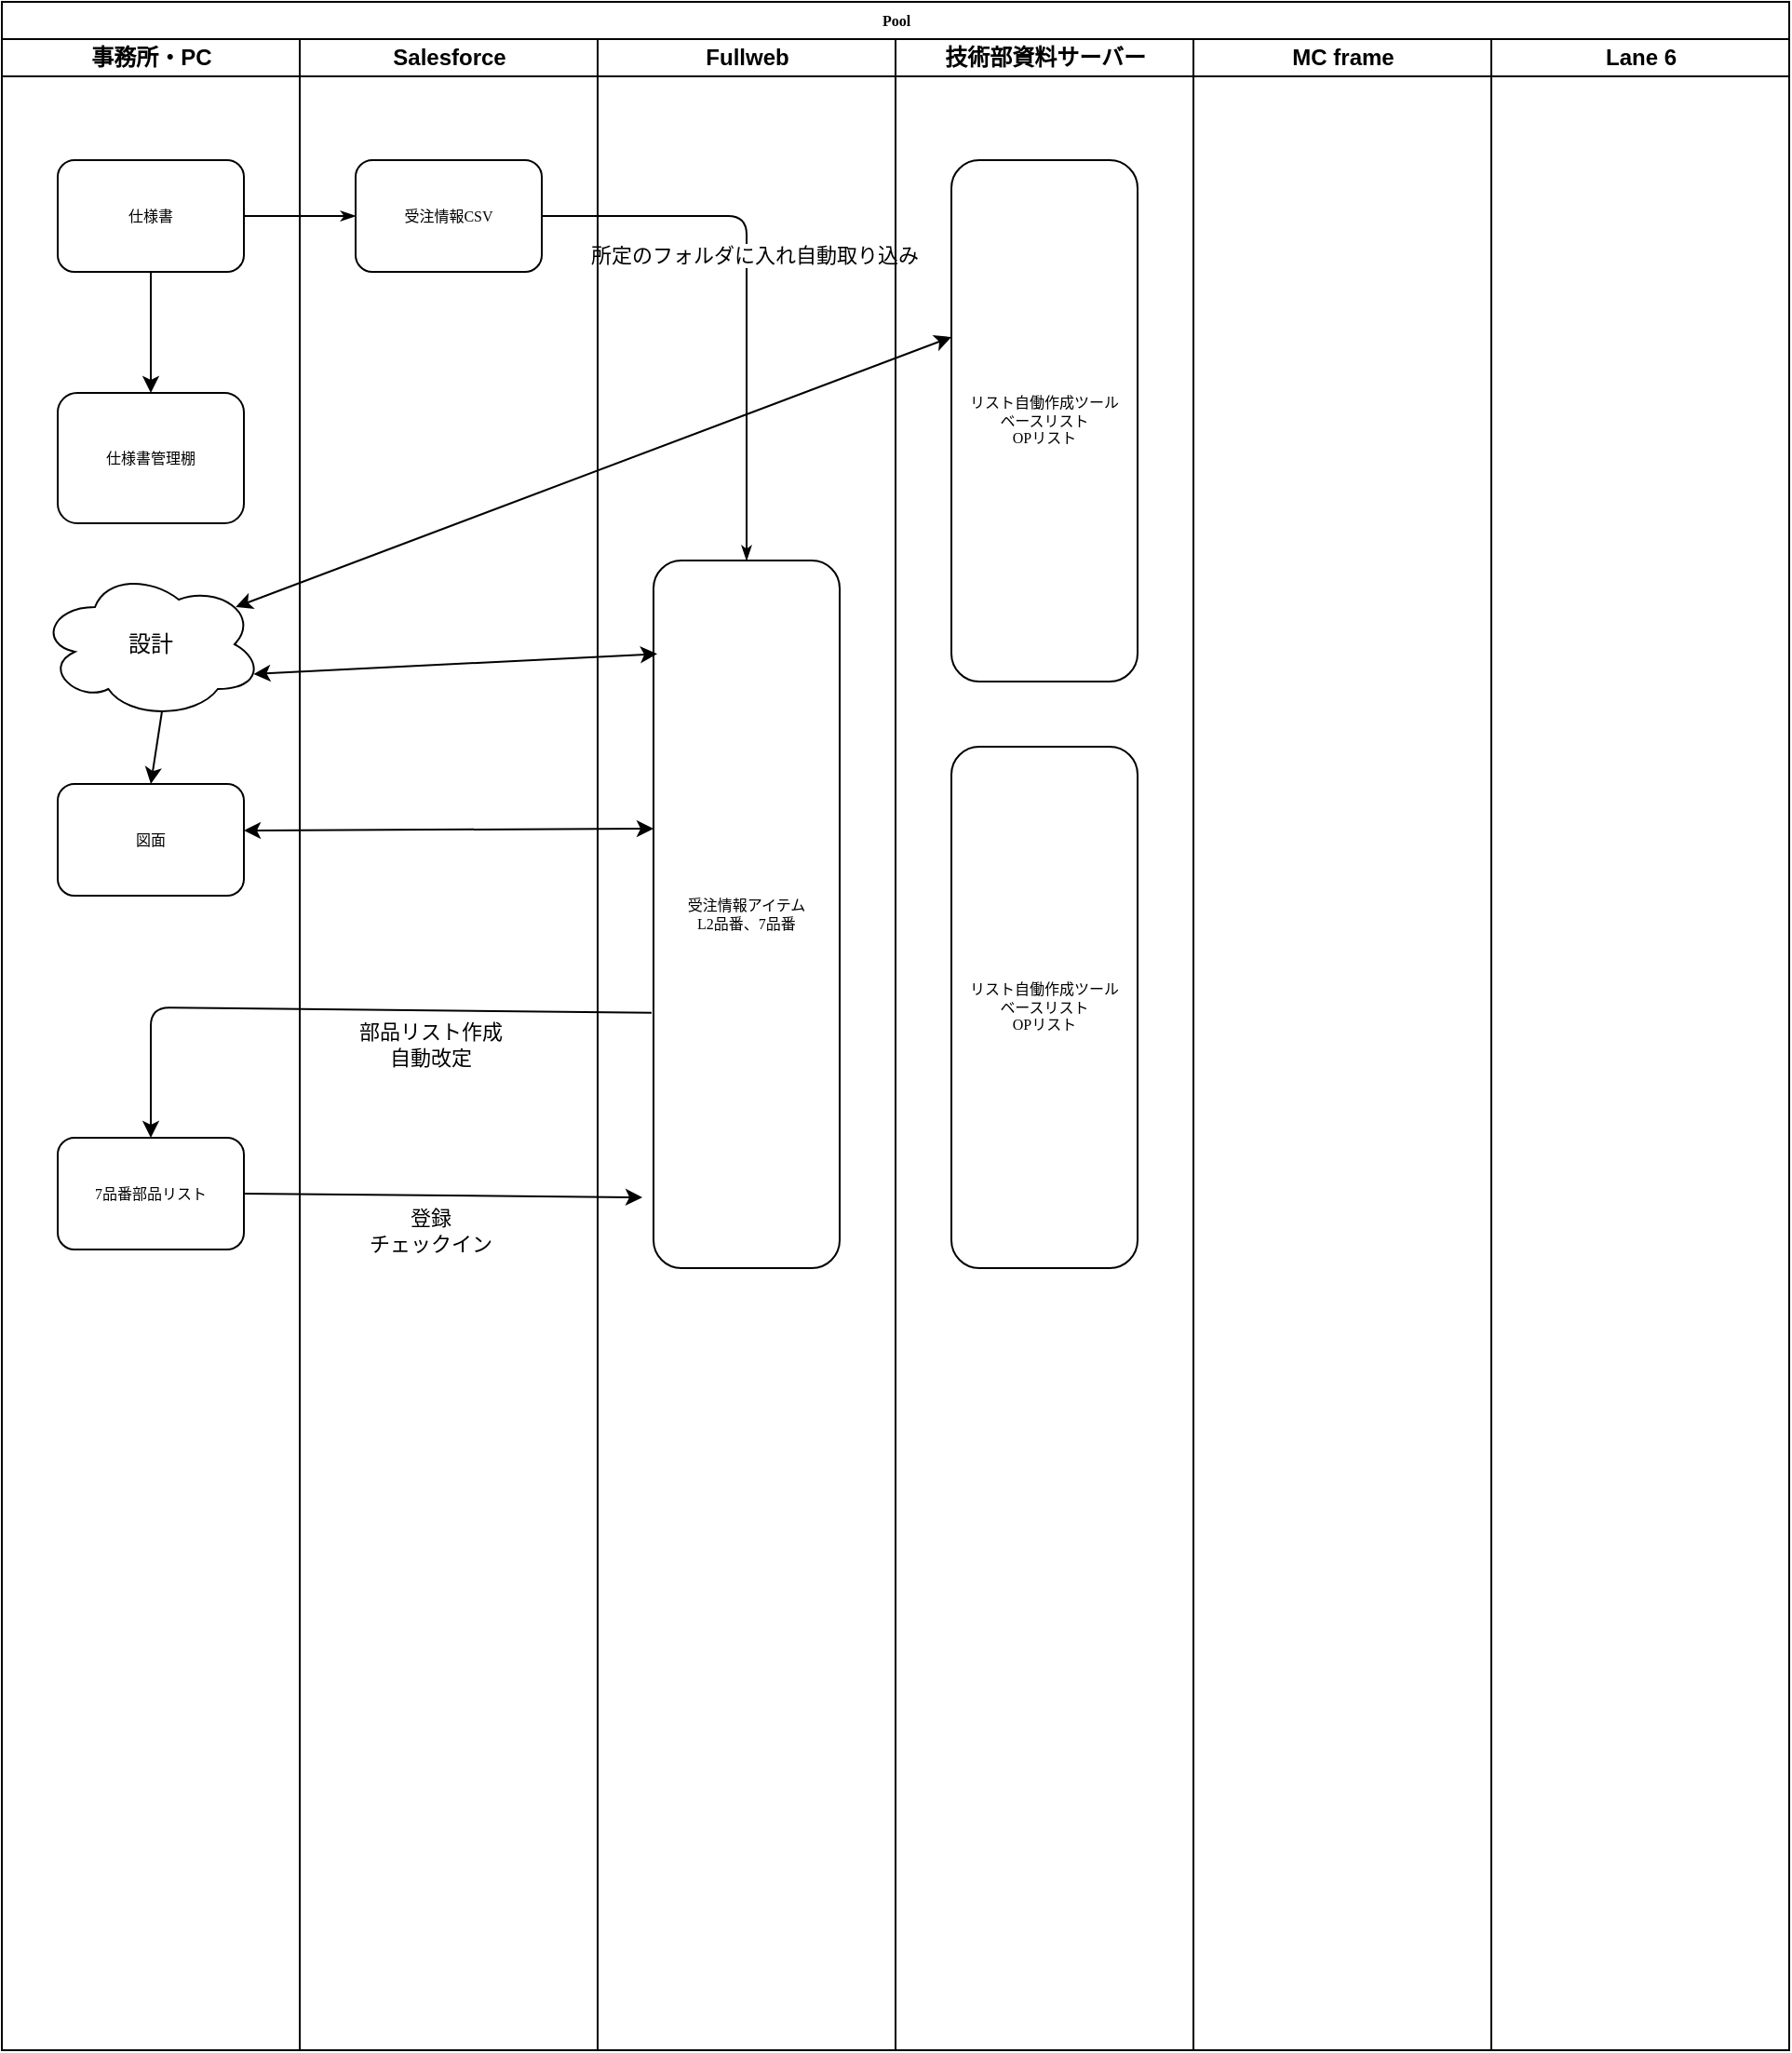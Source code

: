 <mxfile version="13.3.5" type="github"><diagram name="Page-1" id="74e2e168-ea6b-b213-b513-2b3c1d86103e"><mxGraphModel dx="1235" dy="836" grid="1" gridSize="10" guides="1" tooltips="1" connect="1" arrows="1" fold="1" page="1" pageScale="1" pageWidth="1100" pageHeight="850" background="#ffffff" math="0" shadow="0"><root><mxCell id="0"/><mxCell id="1" parent="0"/><mxCell id="77e6c97f196da883-1" value="Pool" style="swimlane;html=1;childLayout=stackLayout;startSize=20;rounded=0;shadow=0;labelBackgroundColor=none;strokeWidth=1;fontFamily=Verdana;fontSize=8;align=center;" parent="1" vertex="1"><mxGeometry x="70" y="40" width="960" height="1100" as="geometry"/></mxCell><mxCell id="77e6c97f196da883-2" value="事務所・PC" style="swimlane;html=1;startSize=20;" parent="77e6c97f196da883-1" vertex="1"><mxGeometry y="20" width="160" height="1080" as="geometry"/></mxCell><mxCell id="77e6c97f196da883-8" value="仕様書" style="rounded=1;whiteSpace=wrap;html=1;shadow=0;labelBackgroundColor=none;strokeWidth=1;fontFamily=Verdana;fontSize=8;align=center;" parent="77e6c97f196da883-2" vertex="1"><mxGeometry x="30" y="65" width="100" height="60" as="geometry"/></mxCell><mxCell id="E8Ld2rmWnYgeLToWw6Kh-2" value="仕様書管理棚" style="rounded=1;whiteSpace=wrap;html=1;shadow=0;labelBackgroundColor=none;strokeWidth=1;fontFamily=Verdana;fontSize=8;align=center;" vertex="1" parent="77e6c97f196da883-2"><mxGeometry x="30" y="190" width="100" height="70" as="geometry"/></mxCell><mxCell id="E8Ld2rmWnYgeLToWw6Kh-7" value="" style="endArrow=classic;html=1;exitX=0.5;exitY=1;exitDx=0;exitDy=0;" edge="1" parent="77e6c97f196da883-2" source="77e6c97f196da883-8" target="E8Ld2rmWnYgeLToWw6Kh-2"><mxGeometry width="50" height="50" relative="1" as="geometry"><mxPoint x="80" y="130" as="sourcePoint"/><mxPoint x="130" y="120" as="targetPoint"/></mxGeometry></mxCell><mxCell id="E8Ld2rmWnYgeLToWw6Kh-16" value="" style="endArrow=classic;html=1;exitX=0.55;exitY=0.95;exitDx=0;exitDy=0;entryX=0.5;entryY=0;entryDx=0;entryDy=0;exitPerimeter=0;" edge="1" parent="77e6c97f196da883-2" source="E8Ld2rmWnYgeLToWw6Kh-31" target="E8Ld2rmWnYgeLToWw6Kh-15"><mxGeometry width="50" height="50" relative="1" as="geometry"><mxPoint x="80" y="360" as="sourcePoint"/><mxPoint x="80" y="190" as="targetPoint"/><Array as="points"/></mxGeometry></mxCell><mxCell id="E8Ld2rmWnYgeLToWw6Kh-15" value="図面" style="rounded=1;whiteSpace=wrap;html=1;shadow=0;labelBackgroundColor=none;strokeWidth=1;fontFamily=Verdana;fontSize=8;align=center;" vertex="1" parent="77e6c97f196da883-2"><mxGeometry x="30" y="400" width="100" height="60" as="geometry"/></mxCell><mxCell id="77e6c97f196da883-17" value="&lt;div&gt;7品番部品リスト&lt;/div&gt;" style="rounded=1;whiteSpace=wrap;html=1;shadow=0;labelBackgroundColor=none;strokeWidth=1;fontFamily=Verdana;fontSize=8;align=center;" parent="77e6c97f196da883-2" vertex="1"><mxGeometry x="30" y="590" width="100" height="60" as="geometry"/></mxCell><mxCell id="E8Ld2rmWnYgeLToWw6Kh-31" value="設計" style="ellipse;shape=cloud;whiteSpace=wrap;html=1;" vertex="1" parent="77e6c97f196da883-2"><mxGeometry x="20" y="285" width="120" height="80" as="geometry"/></mxCell><mxCell id="77e6c97f196da883-26" style="edgeStyle=orthogonalEdgeStyle;rounded=1;html=1;labelBackgroundColor=none;startArrow=none;startFill=0;startSize=5;endArrow=classicThin;endFill=1;endSize=5;jettySize=auto;orthogonalLoop=1;strokeWidth=1;fontFamily=Verdana;fontSize=8" parent="77e6c97f196da883-1" source="77e6c97f196da883-8" target="77e6c97f196da883-11" edge="1"><mxGeometry relative="1" as="geometry"/></mxCell><mxCell id="77e6c97f196da883-27" style="edgeStyle=orthogonalEdgeStyle;rounded=1;html=1;labelBackgroundColor=none;startArrow=none;startFill=0;startSize=5;endArrow=classicThin;endFill=1;endSize=5;jettySize=auto;orthogonalLoop=1;strokeWidth=1;fontFamily=Verdana;fontSize=8" parent="77e6c97f196da883-1" source="77e6c97f196da883-11" target="77e6c97f196da883-9" edge="1"><mxGeometry relative="1" as="geometry"><Array as="points"><mxPoint x="400" y="115"/></Array></mxGeometry></mxCell><mxCell id="E8Ld2rmWnYgeLToWw6Kh-10" value="所定のフォルダに入れ自動取り込み" style="edgeLabel;html=1;align=center;verticalAlign=middle;resizable=0;points=[];" vertex="1" connectable="0" parent="77e6c97f196da883-27"><mxGeometry x="-0.115" y="4" relative="1" as="geometry"><mxPoint as="offset"/></mxGeometry></mxCell><mxCell id="77e6c97f196da883-3" value="Salesforce" style="swimlane;html=1;startSize=20;" parent="77e6c97f196da883-1" vertex="1"><mxGeometry x="160" y="20" width="160" height="1080" as="geometry"/></mxCell><mxCell id="77e6c97f196da883-11" value="受注情報CSV" style="rounded=1;whiteSpace=wrap;html=1;shadow=0;labelBackgroundColor=none;strokeWidth=1;fontFamily=Verdana;fontSize=8;align=center;" parent="77e6c97f196da883-3" vertex="1"><mxGeometry x="30" y="65" width="100" height="60" as="geometry"/></mxCell><mxCell id="77e6c97f196da883-4" value="Fullweb" style="swimlane;html=1;startSize=20;" parent="77e6c97f196da883-1" vertex="1"><mxGeometry x="320" y="20" width="160" height="1080" as="geometry"/></mxCell><mxCell id="77e6c97f196da883-9" value="&lt;div&gt;受注情報アイテム&lt;/div&gt;&lt;div&gt;L2品番、7品番&lt;/div&gt;" style="rounded=1;whiteSpace=wrap;html=1;shadow=0;labelBackgroundColor=none;strokeWidth=1;fontFamily=Verdana;fontSize=8;align=center;" parent="77e6c97f196da883-4" vertex="1"><mxGeometry x="30" y="280" width="100" height="380" as="geometry"/></mxCell><mxCell id="77e6c97f196da883-5" value="技術部資料サーバー" style="swimlane;html=1;startSize=20;" parent="77e6c97f196da883-1" vertex="1"><mxGeometry x="480" y="20" width="160" height="1080" as="geometry"/></mxCell><mxCell id="E8Ld2rmWnYgeLToWw6Kh-28" value="&lt;div&gt;リスト自働作成ツール&lt;/div&gt;&lt;div&gt;ベースリスト&lt;/div&gt;&lt;div&gt;OPリスト&lt;br&gt;&lt;/div&gt;" style="rounded=1;whiteSpace=wrap;html=1;shadow=0;labelBackgroundColor=none;strokeWidth=1;fontFamily=Verdana;fontSize=8;align=center;" vertex="1" parent="77e6c97f196da883-5"><mxGeometry x="30" y="65" width="100" height="280" as="geometry"/></mxCell><mxCell id="E8Ld2rmWnYgeLToWw6Kh-29" value="&lt;div&gt;リスト自働作成ツール&lt;/div&gt;&lt;div&gt;ベースリスト&lt;/div&gt;&lt;div&gt;OPリスト&lt;br&gt;&lt;/div&gt;" style="rounded=1;whiteSpace=wrap;html=1;shadow=0;labelBackgroundColor=none;strokeWidth=1;fontFamily=Verdana;fontSize=8;align=center;" vertex="1" parent="77e6c97f196da883-5"><mxGeometry x="30" y="380" width="100" height="280" as="geometry"/></mxCell><mxCell id="77e6c97f196da883-6" value="MC frame" style="swimlane;html=1;startSize=20;" parent="77e6c97f196da883-1" vertex="1"><mxGeometry x="640" y="20" width="160" height="1080" as="geometry"/></mxCell><mxCell id="77e6c97f196da883-7" value="Lane 6" style="swimlane;html=1;startSize=20;" parent="77e6c97f196da883-1" vertex="1"><mxGeometry x="800" y="20" width="160" height="1080" as="geometry"/></mxCell><mxCell id="E8Ld2rmWnYgeLToWw6Kh-22" value="" style="endArrow=classic;startArrow=classic;html=1;exitX=1;exitY=0.25;exitDx=0;exitDy=0;" edge="1" parent="77e6c97f196da883-1"><mxGeometry width="50" height="50" relative="1" as="geometry"><mxPoint x="130" y="445" as="sourcePoint"/><mxPoint x="350" y="444" as="targetPoint"/></mxGeometry></mxCell><mxCell id="E8Ld2rmWnYgeLToWw6Kh-23" value="" style="endArrow=classic;startArrow=classic;html=1;entryX=0.02;entryY=0.132;entryDx=0;entryDy=0;exitX=0.96;exitY=0.7;exitDx=0;exitDy=0;entryPerimeter=0;exitPerimeter=0;" edge="1" parent="77e6c97f196da883-1" source="E8Ld2rmWnYgeLToWw6Kh-31" target="77e6c97f196da883-9"><mxGeometry width="50" height="50" relative="1" as="geometry"><mxPoint x="130" y="350" as="sourcePoint"/><mxPoint x="320" y="370" as="targetPoint"/></mxGeometry></mxCell><mxCell id="E8Ld2rmWnYgeLToWw6Kh-13" value="" style="endArrow=classic;html=1;exitX=-0.01;exitY=0.639;exitDx=0;exitDy=0;entryX=0.5;entryY=0;entryDx=0;entryDy=0;exitPerimeter=0;" edge="1" parent="77e6c97f196da883-1" source="77e6c97f196da883-9" target="77e6c97f196da883-17"><mxGeometry width="50" height="50" relative="1" as="geometry"><mxPoint x="470" y="410" as="sourcePoint"/><mxPoint x="520" y="360" as="targetPoint"/><Array as="points"><mxPoint x="80" y="540"/></Array></mxGeometry></mxCell><mxCell id="E8Ld2rmWnYgeLToWw6Kh-25" value="&lt;div&gt;部品リスト作成&lt;/div&gt;&lt;div&gt;自動改定&lt;/div&gt;" style="edgeLabel;html=1;align=center;verticalAlign=middle;resizable=0;points=[];" vertex="1" connectable="0" parent="E8Ld2rmWnYgeLToWw6Kh-13"><mxGeometry x="-0.298" y="1" relative="1" as="geometry"><mxPoint y="17.43" as="offset"/></mxGeometry></mxCell><mxCell id="E8Ld2rmWnYgeLToWw6Kh-24" value="" style="endArrow=classic;html=1;exitX=1;exitY=0.5;exitDx=0;exitDy=0;entryX=-0.06;entryY=0.9;entryDx=0;entryDy=0;entryPerimeter=0;" edge="1" parent="77e6c97f196da883-1" source="77e6c97f196da883-17" target="77e6c97f196da883-9"><mxGeometry width="50" height="50" relative="1" as="geometry"><mxPoint x="430" y="420" as="sourcePoint"/><mxPoint x="480" y="370" as="targetPoint"/></mxGeometry></mxCell><mxCell id="E8Ld2rmWnYgeLToWw6Kh-27" value="&lt;div&gt;登録&lt;/div&gt;&lt;div&gt;チェックイン&lt;/div&gt;" style="edgeLabel;html=1;align=center;verticalAlign=middle;resizable=0;points=[];" vertex="1" connectable="0" parent="E8Ld2rmWnYgeLToWw6Kh-24"><mxGeometry x="-0.15" y="3" relative="1" as="geometry"><mxPoint x="8.98" y="22.15" as="offset"/></mxGeometry></mxCell><mxCell id="E8Ld2rmWnYgeLToWw6Kh-30" value="" style="endArrow=classic;startArrow=classic;html=1;exitX=0.88;exitY=0.25;exitDx=0;exitDy=0;exitPerimeter=0;" edge="1" parent="77e6c97f196da883-1" source="E8Ld2rmWnYgeLToWw6Kh-31"><mxGeometry width="50" height="50" relative="1" as="geometry"><mxPoint x="130" y="335" as="sourcePoint"/><mxPoint x="510" y="180" as="targetPoint"/></mxGeometry></mxCell></root></mxGraphModel></diagram></mxfile>